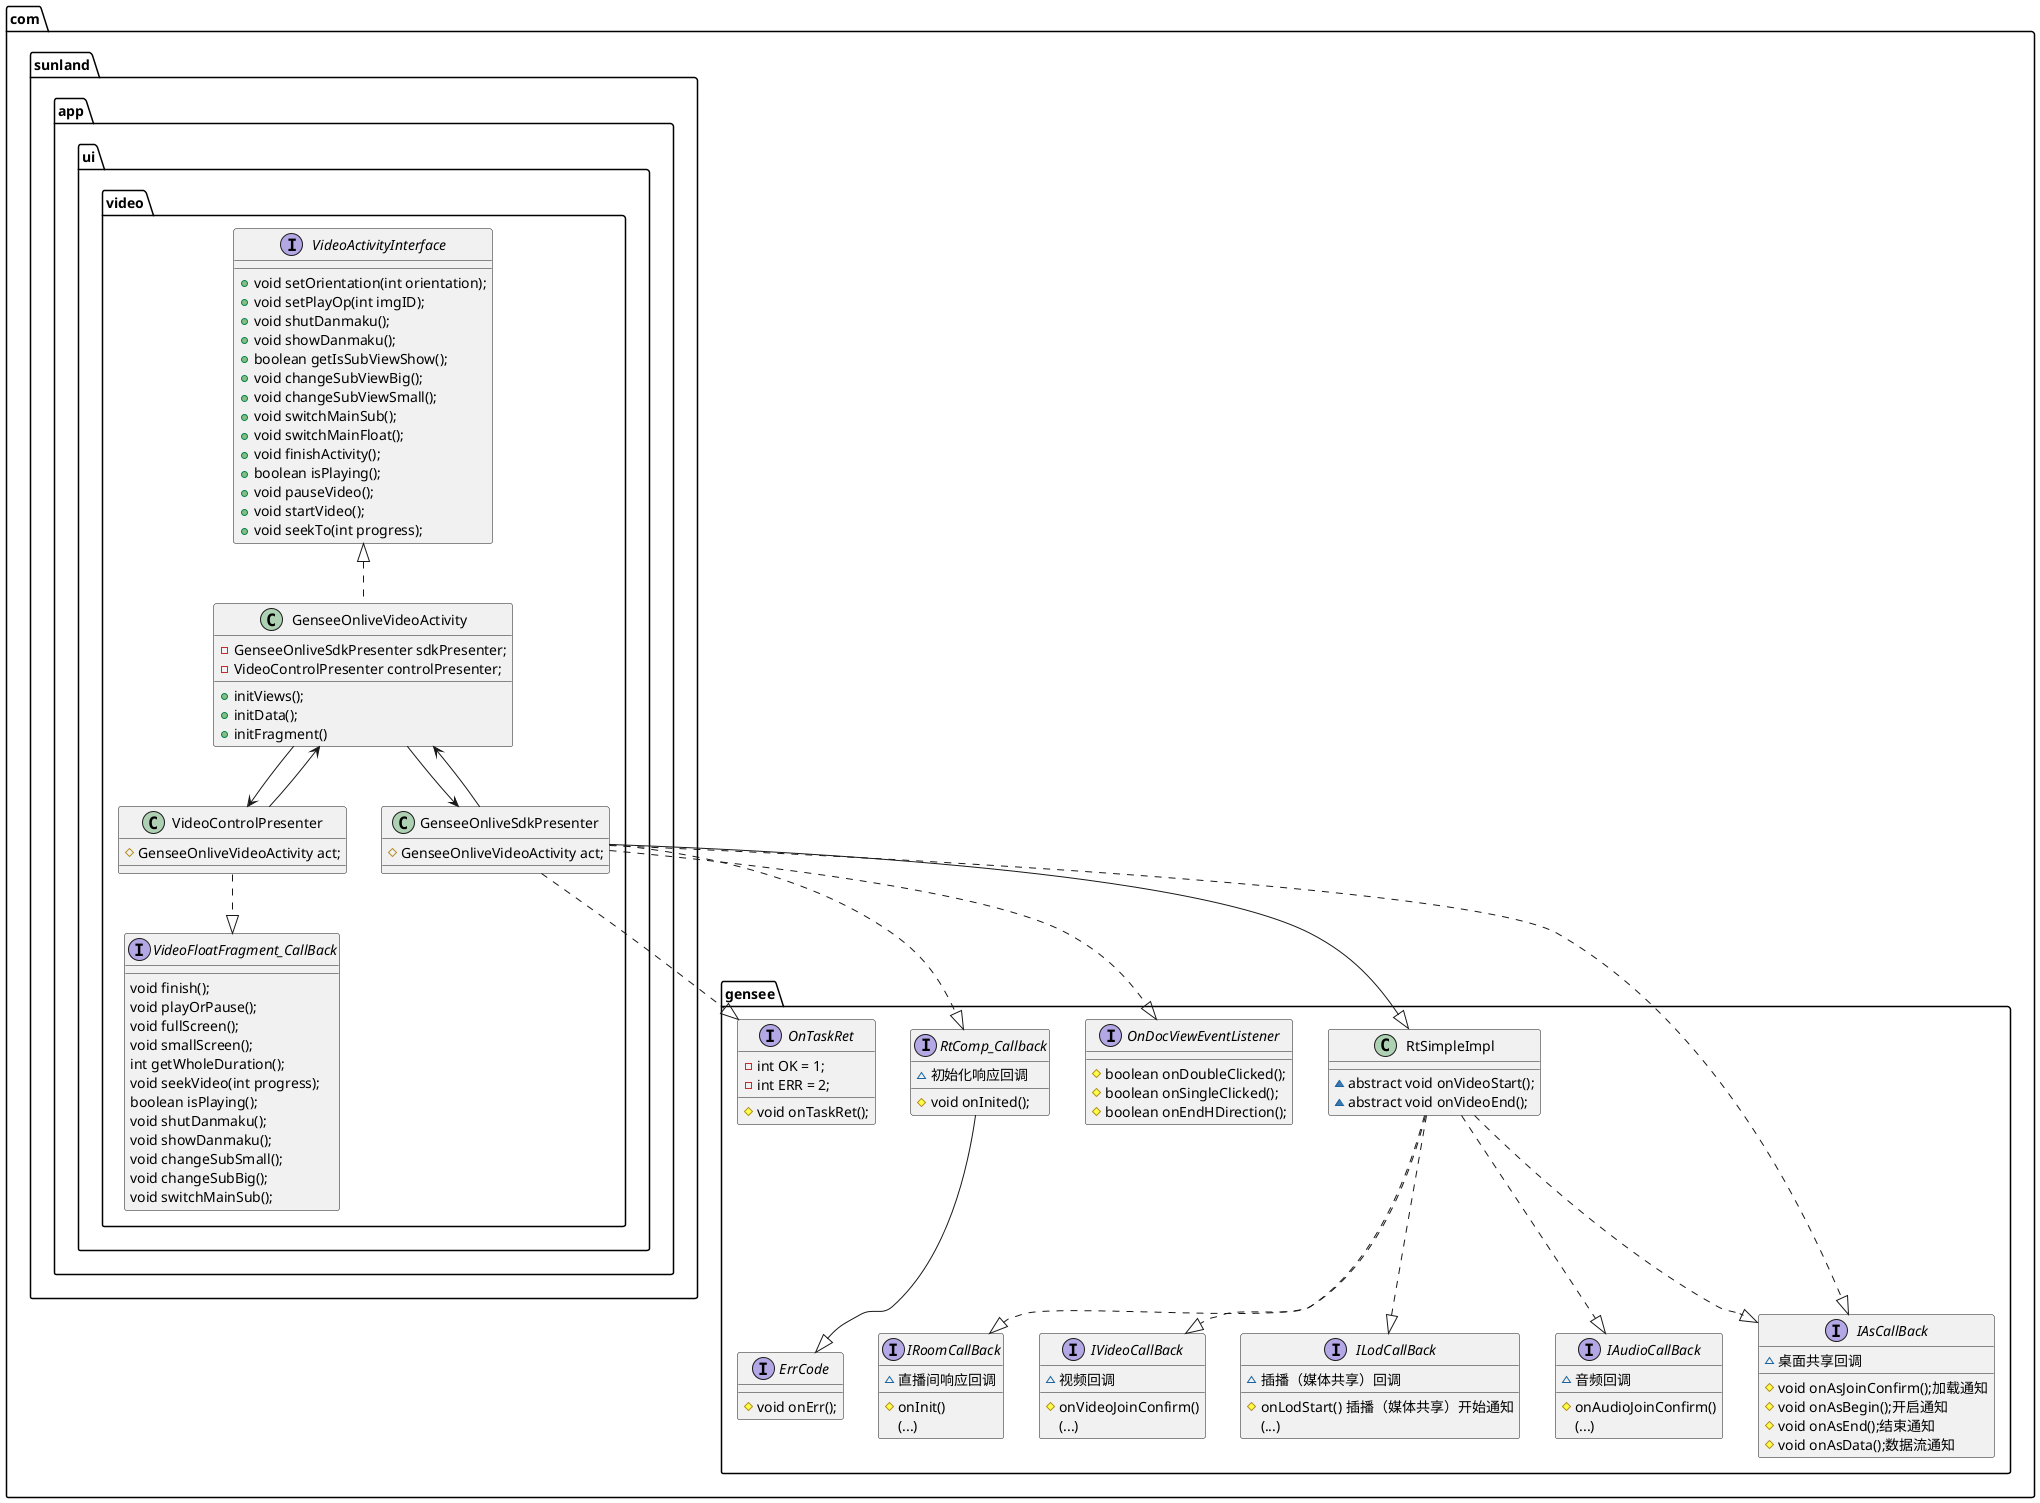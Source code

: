 @startuml

package com.gensee{
class RtSimpleImpl{
~abstract void onVideoStart();
~abstract void onVideoEnd();
}
interface IRoomCallBack{
 ~直播间响应回调
 #onInit()
 (...)
}
interface IVideoCallBack{
~视频回调
#onVideoJoinConfirm()
(...)
}
interface ILodCallBack{
~插播（媒体共享）回调
#onLodStart() 插播（媒体共享）开始通知
(...)
}
interface IAudioCallBack{
~音频回调
#onAudioJoinConfirm()
(...)
}

interface OnDocViewEventListener {
    #boolean onDoubleClicked();
    #boolean onSingleClicked();
    #boolean onEndHDirection();
}
interface ErrCode{
    #void onErr();
}
interface RtComp_Callback{
    ~初始化响应回调
    #void onInited();
}
interface OnTaskRet {
    -int OK = 1;
    -int ERR = 2;
    #void onTaskRet();
}

interface IAsCallBack {
    ~桌面共享回调
    #void onAsJoinConfirm();加载通知
    #void onAsBegin();开启通知
    #void onAsEnd();结束通知
    #void onAsData();数据流通知
}

}

package com.sunland.app.ui.video{
interface VideoActivityInterface {
    +void setOrientation(int orientation);
    +void setPlayOp(int imgID);
    +void shutDanmaku();
    +void showDanmaku();
    +boolean getIsSubViewShow();
    +void changeSubViewBig();
    +void changeSubViewSmall();
    +void switchMainSub();
    +void switchMainFloat();
    +void finishActivity();
    +boolean isPlaying();
    +void pauseVideo();
    +void startVideo();
    +void seekTo(int progress);
}
class GenseeOnliveVideoActivity{
    -GenseeOnliveSdkPresenter sdkPresenter;
    -VideoControlPresenter controlPresenter;
    +initViews();
    +initData();
    +initFragment()
}

class GenseeOnliveSdkPresenter{
#GenseeOnliveVideoActivity act;
}

class VideoControlPresenter{
#GenseeOnliveVideoActivity act;
}

interface VideoFloatFragment_CallBack {
        void finish();
        void playOrPause();
        void fullScreen();
        void smallScreen();
        int getWholeDuration();
        void seekVideo(int progress);
        boolean isPlaying();
        void shutDanmaku();
        void showDanmaku();
        void changeSubSmall();
        void changeSubBig();
        void switchMainSub();
    }

}

VideoActivityInterface <|.. GenseeOnliveVideoActivity
GenseeOnliveVideoActivity-->GenseeOnliveSdkPresenter
GenseeOnliveSdkPresenter-->GenseeOnliveVideoActivity
GenseeOnliveVideoActivity --> VideoControlPresenter
VideoControlPresenter --> GenseeOnliveVideoActivity
VideoControlPresenter ..|> VideoFloatFragment_CallBack

RtSimpleImpl ..|> IRoomCallBack
RtSimpleImpl ..|> IVideoCallBack
RtSimpleImpl ..|> ILodCallBack
RtSimpleImpl ..|> IAsCallBack
RtSimpleImpl ..|> IAudioCallBack

RtComp_Callback --|> ErrCode
GenseeOnliveSdkPresenter --|> RtSimpleImpl
GenseeOnliveSdkPresenter ..|> IAsCallBack
GenseeOnliveSdkPresenter ..|> OnDocViewEventListener
GenseeOnliveSdkPresenter ..|> RtComp_Callback
GenseeOnliveSdkPresenter ..|> OnTaskRet




@enduml